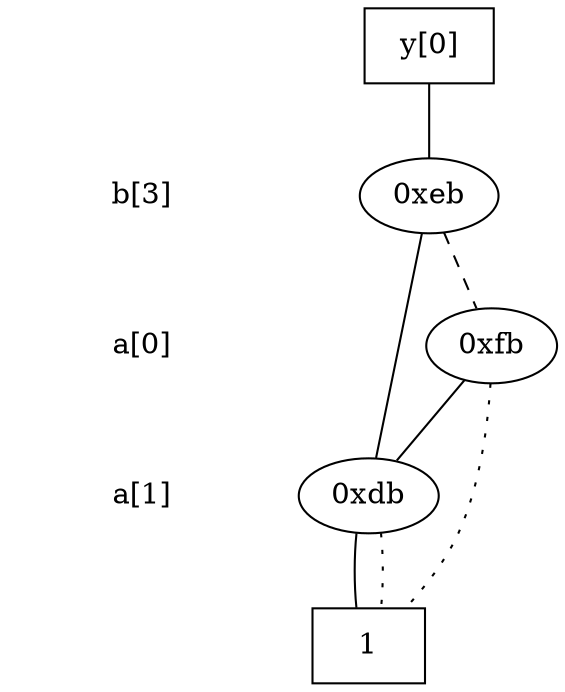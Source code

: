 digraph "DD" {
size = "7.5,10"
center = true;
edge [dir = none];
{ node [shape = plaintext];
  edge [style = invis];
  "CONST NODES" [style = invis];
" b[3] " -> " a[0] " -> " a[1] " -> "CONST NODES"; 
}
{ rank = same; node [shape = box]; edge [style = invis];
"  y[0]  "; }
{ rank = same; " b[3] ";
"0xeb";
}
{ rank = same; " a[0] ";
"0xfb";
}
{ rank = same; " a[1] ";
"0xdb";
}
{ rank = same; "CONST NODES";
{ node [shape = box]; "0xd7";
}
}
"  y[0]  " -> "0xeb" [style = solid];
"0xeb" -> "0xdb";
"0xeb" -> "0xfb" [style = dashed];
"0xfb" -> "0xdb";
"0xfb" -> "0xd7" [style = dotted];
"0xdb" -> "0xd7";
"0xdb" -> "0xd7" [style = dotted];
"0xd7" [label = "1"];
}
